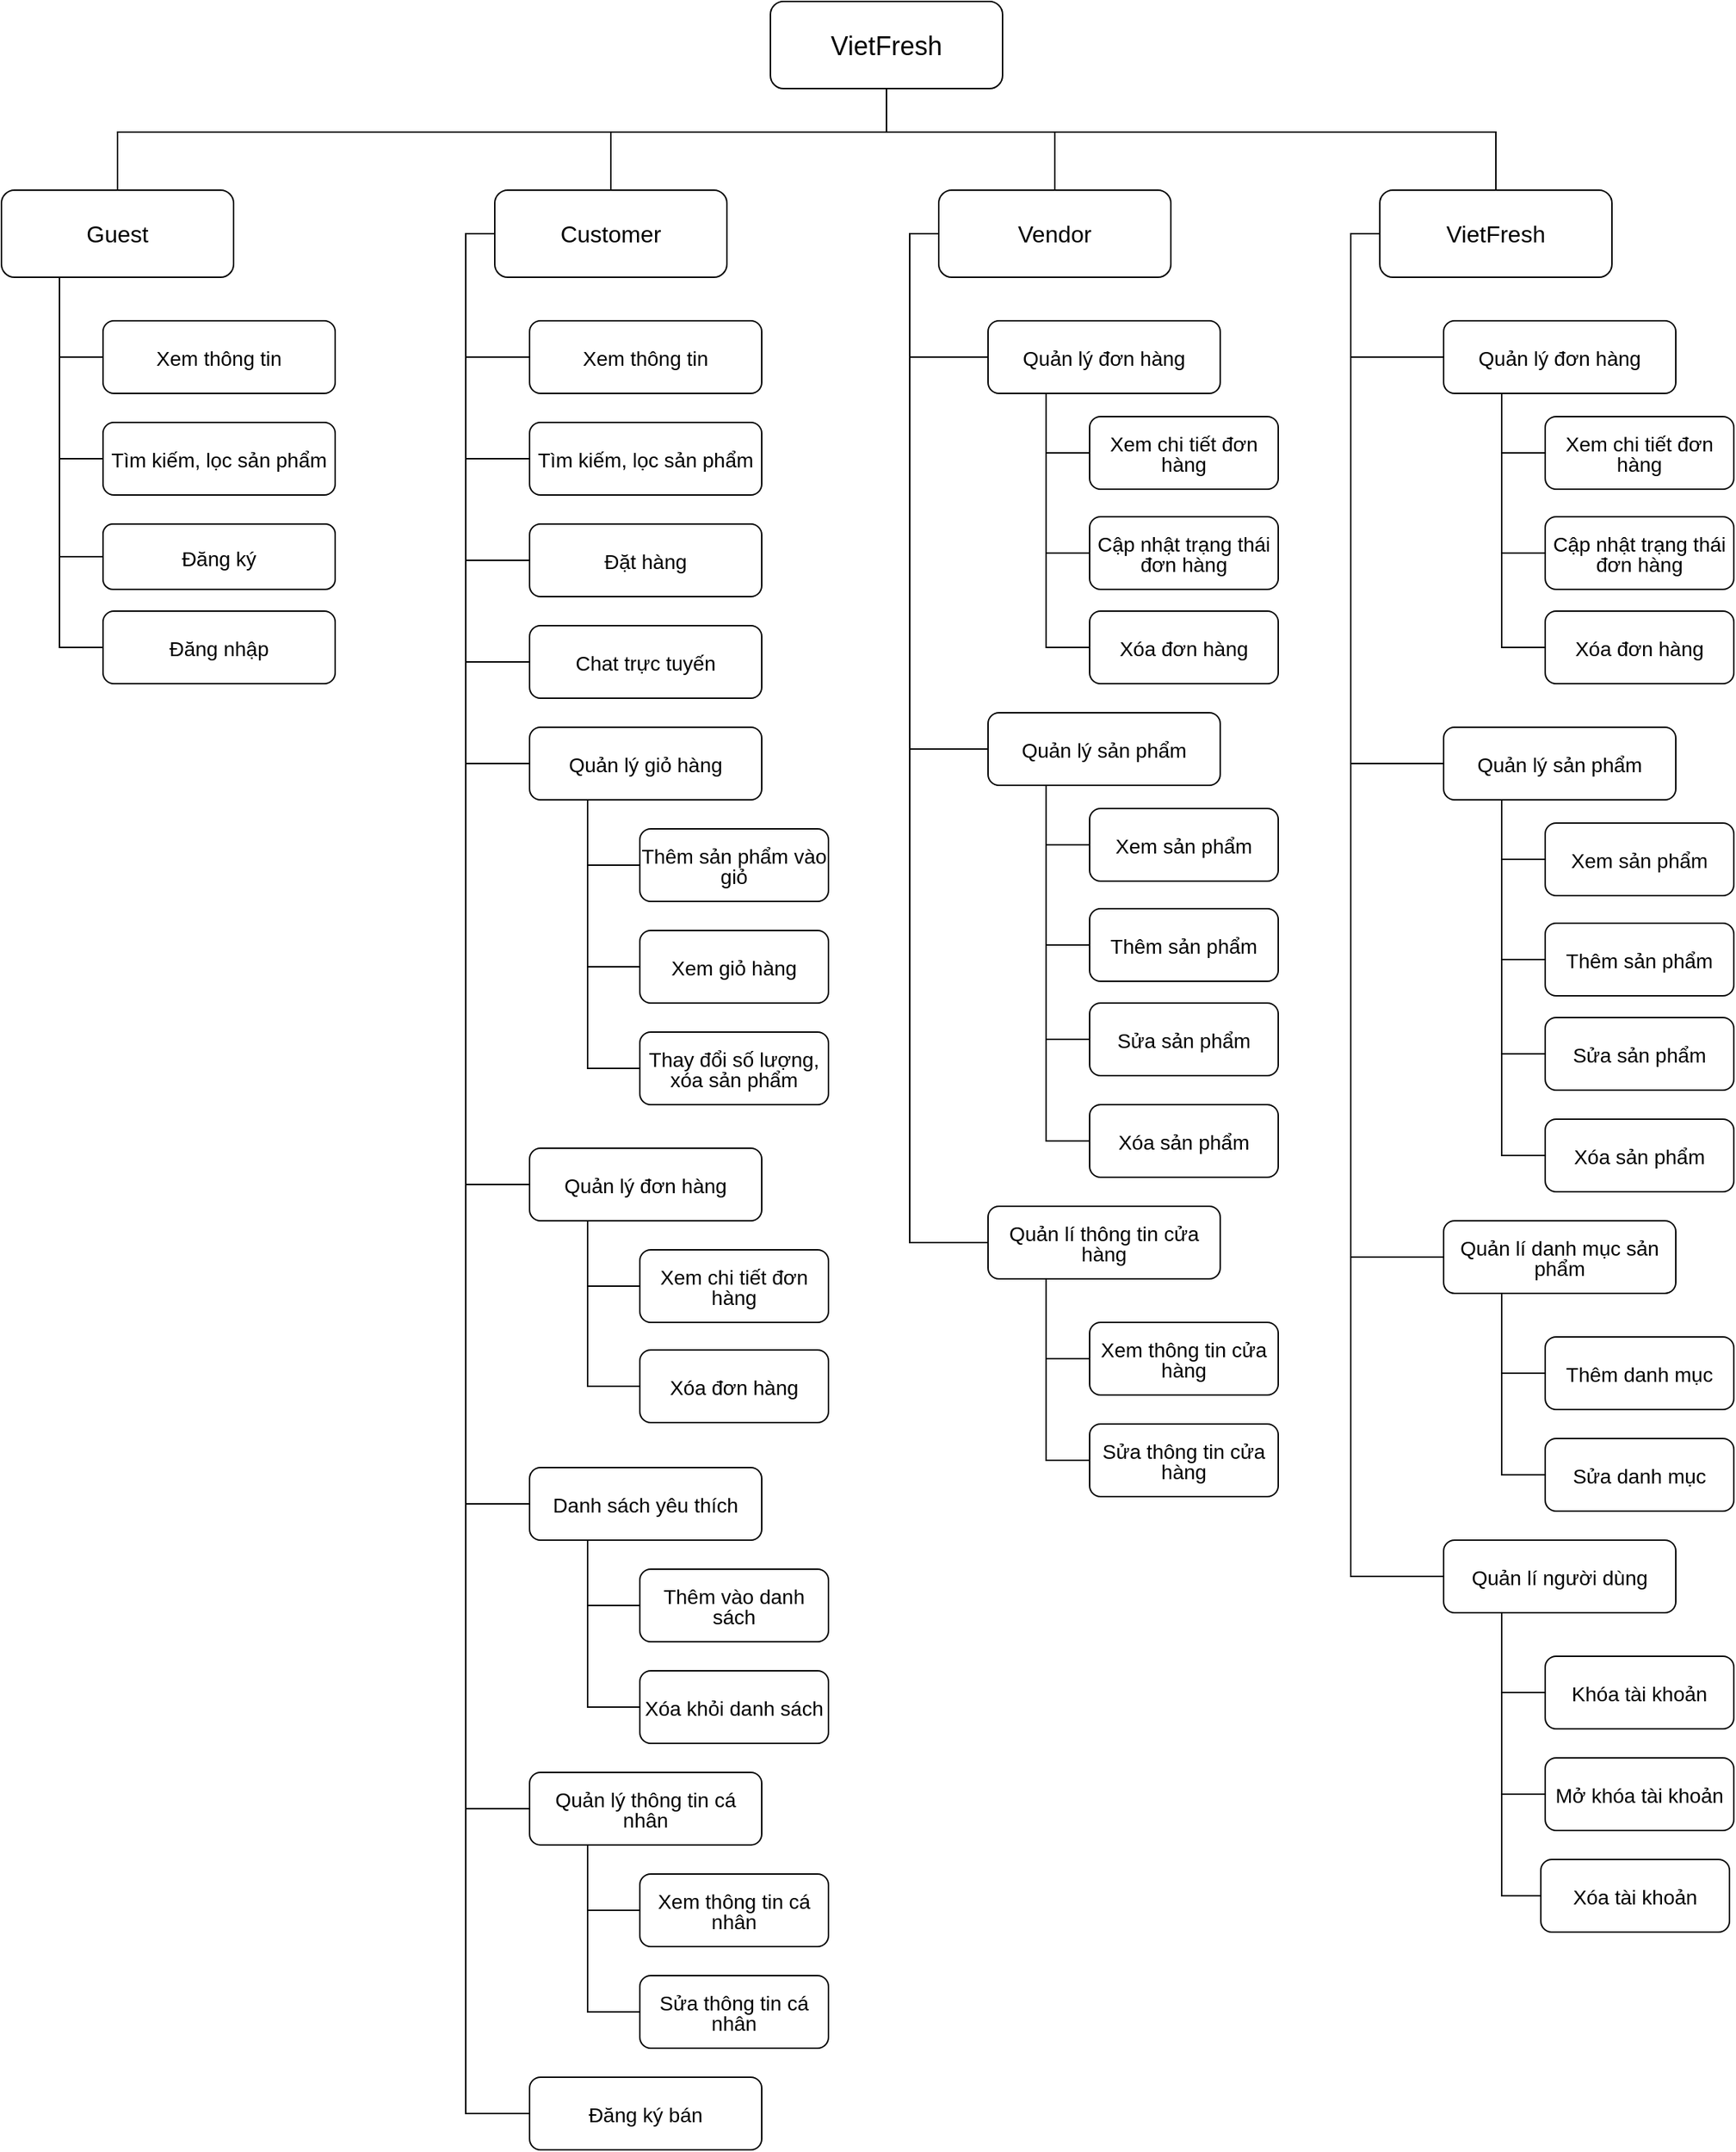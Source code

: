 <mxfile version="22.1.18" type="github">
  <diagram id="prtHgNgQTEPvFCAcTncT" name="Page-1">
    <mxGraphModel dx="2625" dy="1438" grid="1" gridSize="10" guides="1" tooltips="1" connect="1" arrows="1" fold="1" page="1" pageScale="1" pageWidth="827" pageHeight="1169" math="0" shadow="0">
      <root>
        <mxCell id="0" />
        <mxCell id="1" parent="0" />
        <mxCell id="VG-Av3EvKtYi0_CBGFb6-7" style="edgeStyle=orthogonalEdgeStyle;rounded=0;orthogonalLoop=1;jettySize=auto;html=1;endArrow=none;endFill=0;" edge="1" parent="1" source="VG-Av3EvKtYi0_CBGFb6-1" target="VG-Av3EvKtYi0_CBGFb6-3">
          <mxGeometry relative="1" as="geometry">
            <Array as="points">
              <mxPoint x="660" y="280" />
              <mxPoint x="130" y="280" />
            </Array>
          </mxGeometry>
        </mxCell>
        <mxCell id="VG-Av3EvKtYi0_CBGFb6-9" style="edgeStyle=orthogonalEdgeStyle;rounded=0;orthogonalLoop=1;jettySize=auto;html=1;exitX=0.5;exitY=0;exitDx=0;exitDy=0;entryX=0.5;entryY=1;entryDx=0;entryDy=0;endArrow=none;endFill=0;" edge="1" parent="1" source="VG-Av3EvKtYi0_CBGFb6-1" target="VG-Av3EvKtYi0_CBGFb6-5">
          <mxGeometry relative="1" as="geometry">
            <Array as="points">
              <mxPoint x="540" y="280" />
              <mxPoint x="670" y="280" />
            </Array>
          </mxGeometry>
        </mxCell>
        <mxCell id="VG-Av3EvKtYi0_CBGFb6-10" style="edgeStyle=orthogonalEdgeStyle;rounded=0;orthogonalLoop=1;jettySize=auto;html=1;exitX=0.5;exitY=0;exitDx=0;exitDy=0;entryX=0.5;entryY=1;entryDx=0;entryDy=0;endArrow=none;endFill=0;" edge="1" parent="1" source="VG-Av3EvKtYi0_CBGFb6-1" target="VG-Av3EvKtYi0_CBGFb6-6">
          <mxGeometry relative="1" as="geometry">
            <Array as="points">
              <mxPoint x="540" y="280" />
              <mxPoint x="940" y="280" />
            </Array>
          </mxGeometry>
        </mxCell>
        <mxCell id="VG-Av3EvKtYi0_CBGFb6-19" style="edgeStyle=orthogonalEdgeStyle;rounded=0;orthogonalLoop=1;jettySize=auto;html=1;exitX=0.5;exitY=0;exitDx=0;exitDy=0;entryX=0.5;entryY=1;entryDx=0;entryDy=0;endArrow=none;endFill=0;" edge="1" parent="1" source="VG-Av3EvKtYi0_CBGFb6-1" target="VG-Av3EvKtYi0_CBGFb6-4">
          <mxGeometry relative="1" as="geometry">
            <Array as="points">
              <mxPoint x="660" y="280" />
              <mxPoint x="470" y="280" />
            </Array>
          </mxGeometry>
        </mxCell>
        <mxCell id="VG-Av3EvKtYi0_CBGFb6-1" value="&lt;p style=&quot;line-height: 100%; font-size: 18px;&quot;&gt;VietFresh&lt;/p&gt;" style="rounded=1;whiteSpace=wrap;html=1;fontSize=18;direction=west;" vertex="1" parent="1">
          <mxGeometry x="580" y="190" width="160" height="60" as="geometry" />
        </mxCell>
        <mxCell id="VG-Av3EvKtYi0_CBGFb6-12" style="edgeStyle=orthogonalEdgeStyle;rounded=0;orthogonalLoop=1;jettySize=auto;html=1;exitX=0.75;exitY=0;exitDx=0;exitDy=0;entryX=1;entryY=0.5;entryDx=0;entryDy=0;endArrow=none;endFill=0;" edge="1" parent="1" source="VG-Av3EvKtYi0_CBGFb6-3" target="VG-Av3EvKtYi0_CBGFb6-11">
          <mxGeometry relative="1" as="geometry" />
        </mxCell>
        <mxCell id="VG-Av3EvKtYi0_CBGFb6-16" style="edgeStyle=orthogonalEdgeStyle;rounded=0;orthogonalLoop=1;jettySize=auto;html=1;exitX=0.75;exitY=0;exitDx=0;exitDy=0;entryX=1;entryY=0.5;entryDx=0;entryDy=0;endArrow=none;endFill=0;" edge="1" parent="1" source="VG-Av3EvKtYi0_CBGFb6-3" target="VG-Av3EvKtYi0_CBGFb6-13">
          <mxGeometry relative="1" as="geometry" />
        </mxCell>
        <mxCell id="VG-Av3EvKtYi0_CBGFb6-17" style="edgeStyle=orthogonalEdgeStyle;rounded=0;orthogonalLoop=1;jettySize=auto;html=1;exitX=0.75;exitY=0;exitDx=0;exitDy=0;entryX=1;entryY=0.5;entryDx=0;entryDy=0;endArrow=none;endFill=0;" edge="1" parent="1" source="VG-Av3EvKtYi0_CBGFb6-3" target="VG-Av3EvKtYi0_CBGFb6-14">
          <mxGeometry relative="1" as="geometry" />
        </mxCell>
        <mxCell id="VG-Av3EvKtYi0_CBGFb6-18" style="edgeStyle=orthogonalEdgeStyle;rounded=0;orthogonalLoop=1;jettySize=auto;html=1;exitX=0.75;exitY=0;exitDx=0;exitDy=0;entryX=1;entryY=0.5;entryDx=0;entryDy=0;endArrow=none;endFill=0;" edge="1" parent="1" source="VG-Av3EvKtYi0_CBGFb6-3" target="VG-Av3EvKtYi0_CBGFb6-15">
          <mxGeometry relative="1" as="geometry" />
        </mxCell>
        <mxCell id="VG-Av3EvKtYi0_CBGFb6-3" value="&lt;p style=&quot;line-height: 100%; font-size: 16px;&quot;&gt;Guest&lt;/p&gt;" style="rounded=1;whiteSpace=wrap;html=1;fontSize=16;direction=west;" vertex="1" parent="1">
          <mxGeometry x="50" y="320" width="160" height="60" as="geometry" />
        </mxCell>
        <mxCell id="VG-Av3EvKtYi0_CBGFb6-23" style="edgeStyle=orthogonalEdgeStyle;rounded=0;orthogonalLoop=1;jettySize=auto;html=1;exitX=1;exitY=0.5;exitDx=0;exitDy=0;entryX=1;entryY=0.5;entryDx=0;entryDy=0;endArrow=none;endFill=0;" edge="1" parent="1" source="VG-Av3EvKtYi0_CBGFb6-4" target="VG-Av3EvKtYi0_CBGFb6-20">
          <mxGeometry relative="1" as="geometry" />
        </mxCell>
        <mxCell id="VG-Av3EvKtYi0_CBGFb6-24" style="edgeStyle=orthogonalEdgeStyle;rounded=0;orthogonalLoop=1;jettySize=auto;html=1;exitX=1;exitY=0.5;exitDx=0;exitDy=0;entryX=1;entryY=0.5;entryDx=0;entryDy=0;endArrow=none;endFill=0;" edge="1" parent="1" source="VG-Av3EvKtYi0_CBGFb6-4" target="VG-Av3EvKtYi0_CBGFb6-21">
          <mxGeometry relative="1" as="geometry" />
        </mxCell>
        <mxCell id="VG-Av3EvKtYi0_CBGFb6-25" style="edgeStyle=orthogonalEdgeStyle;rounded=0;orthogonalLoop=1;jettySize=auto;html=1;exitX=1;exitY=0.5;exitDx=0;exitDy=0;entryX=1;entryY=0.5;entryDx=0;entryDy=0;endArrow=none;endFill=0;" edge="1" parent="1" source="VG-Av3EvKtYi0_CBGFb6-4" target="VG-Av3EvKtYi0_CBGFb6-22">
          <mxGeometry relative="1" as="geometry" />
        </mxCell>
        <mxCell id="VG-Av3EvKtYi0_CBGFb6-28" style="edgeStyle=orthogonalEdgeStyle;rounded=0;orthogonalLoop=1;jettySize=auto;html=1;exitX=1;exitY=0.5;exitDx=0;exitDy=0;entryX=1;entryY=0.5;entryDx=0;entryDy=0;endArrow=none;endFill=0;" edge="1" parent="1" source="VG-Av3EvKtYi0_CBGFb6-4" target="VG-Av3EvKtYi0_CBGFb6-26">
          <mxGeometry relative="1" as="geometry" />
        </mxCell>
        <mxCell id="VG-Av3EvKtYi0_CBGFb6-29" style="edgeStyle=orthogonalEdgeStyle;rounded=0;orthogonalLoop=1;jettySize=auto;html=1;exitX=1;exitY=0.5;exitDx=0;exitDy=0;entryX=1;entryY=0.5;entryDx=0;entryDy=0;endArrow=none;endFill=0;" edge="1" parent="1" source="VG-Av3EvKtYi0_CBGFb6-4" target="VG-Av3EvKtYi0_CBGFb6-27">
          <mxGeometry relative="1" as="geometry" />
        </mxCell>
        <mxCell id="VG-Av3EvKtYi0_CBGFb6-37" style="edgeStyle=orthogonalEdgeStyle;rounded=0;orthogonalLoop=1;jettySize=auto;html=1;exitX=1;exitY=0.5;exitDx=0;exitDy=0;entryX=1;entryY=0.5;entryDx=0;entryDy=0;endArrow=none;endFill=0;" edge="1" parent="1" source="VG-Av3EvKtYi0_CBGFb6-4" target="VG-Av3EvKtYi0_CBGFb6-36">
          <mxGeometry relative="1" as="geometry" />
        </mxCell>
        <mxCell id="VG-Av3EvKtYi0_CBGFb6-43" style="edgeStyle=orthogonalEdgeStyle;rounded=0;orthogonalLoop=1;jettySize=auto;html=1;exitX=1;exitY=0.5;exitDx=0;exitDy=0;entryX=1;entryY=0.5;entryDx=0;entryDy=0;endArrow=none;endFill=0;" edge="1" parent="1" source="VG-Av3EvKtYi0_CBGFb6-4" target="VG-Av3EvKtYi0_CBGFb6-42">
          <mxGeometry relative="1" as="geometry" />
        </mxCell>
        <mxCell id="VG-Av3EvKtYi0_CBGFb6-49" style="edgeStyle=orthogonalEdgeStyle;rounded=0;orthogonalLoop=1;jettySize=auto;html=1;exitX=1;exitY=0.5;exitDx=0;exitDy=0;entryX=1;entryY=0.5;entryDx=0;entryDy=0;endArrow=none;endFill=0;" edge="1" parent="1" source="VG-Av3EvKtYi0_CBGFb6-4" target="VG-Av3EvKtYi0_CBGFb6-48">
          <mxGeometry relative="1" as="geometry" />
        </mxCell>
        <mxCell id="VG-Av3EvKtYi0_CBGFb6-55" style="edgeStyle=orthogonalEdgeStyle;rounded=0;orthogonalLoop=1;jettySize=auto;html=1;exitX=1;exitY=0.5;exitDx=0;exitDy=0;entryX=1;entryY=0.5;entryDx=0;entryDy=0;endArrow=none;endFill=0;" edge="1" parent="1" source="VG-Av3EvKtYi0_CBGFb6-4" target="VG-Av3EvKtYi0_CBGFb6-54">
          <mxGeometry relative="1" as="geometry" />
        </mxCell>
        <mxCell id="VG-Av3EvKtYi0_CBGFb6-4" value="&lt;p style=&quot;line-height: 100%; font-size: 16px;&quot;&gt;Customer&lt;/p&gt;" style="rounded=1;whiteSpace=wrap;html=1;fontSize=16;direction=west;" vertex="1" parent="1">
          <mxGeometry x="390" y="320" width="160" height="60" as="geometry" />
        </mxCell>
        <mxCell id="VG-Av3EvKtYi0_CBGFb6-57" style="edgeStyle=orthogonalEdgeStyle;rounded=0;orthogonalLoop=1;jettySize=auto;html=1;exitX=1;exitY=0.5;exitDx=0;exitDy=0;entryX=1;entryY=0.5;entryDx=0;entryDy=0;endArrow=none;endFill=0;" edge="1" parent="1" source="VG-Av3EvKtYi0_CBGFb6-5" target="VG-Av3EvKtYi0_CBGFb6-56">
          <mxGeometry relative="1" as="geometry" />
        </mxCell>
        <mxCell id="VG-Av3EvKtYi0_CBGFb6-72" style="edgeStyle=orthogonalEdgeStyle;rounded=0;orthogonalLoop=1;jettySize=auto;html=1;exitX=1;exitY=0.5;exitDx=0;exitDy=0;entryX=1;entryY=0.5;entryDx=0;entryDy=0;endArrow=none;endFill=0;" edge="1" parent="1" source="VG-Av3EvKtYi0_CBGFb6-5" target="VG-Av3EvKtYi0_CBGFb6-68">
          <mxGeometry relative="1" as="geometry" />
        </mxCell>
        <mxCell id="VG-Av3EvKtYi0_CBGFb6-76" style="edgeStyle=orthogonalEdgeStyle;rounded=0;orthogonalLoop=1;jettySize=auto;html=1;exitX=1;exitY=0.5;exitDx=0;exitDy=0;entryX=1;entryY=0.5;entryDx=0;entryDy=0;endArrow=none;endFill=0;" edge="1" parent="1" source="VG-Av3EvKtYi0_CBGFb6-5" target="VG-Av3EvKtYi0_CBGFb6-75">
          <mxGeometry relative="1" as="geometry" />
        </mxCell>
        <mxCell id="VG-Av3EvKtYi0_CBGFb6-5" value="&lt;p style=&quot;line-height: 100%; font-size: 16px;&quot;&gt;Vendor&lt;/p&gt;" style="rounded=1;whiteSpace=wrap;html=1;fontSize=16;direction=west;" vertex="1" parent="1">
          <mxGeometry x="696" y="320" width="160" height="60" as="geometry" />
        </mxCell>
        <mxCell id="VG-Av3EvKtYi0_CBGFb6-91" style="edgeStyle=orthogonalEdgeStyle;rounded=0;orthogonalLoop=1;jettySize=auto;html=1;exitX=1;exitY=0.5;exitDx=0;exitDy=0;entryX=1;entryY=0.5;entryDx=0;entryDy=0;endArrow=none;endFill=0;" edge="1" parent="1" source="VG-Av3EvKtYi0_CBGFb6-6" target="VG-Av3EvKtYi0_CBGFb6-87">
          <mxGeometry relative="1" as="geometry" />
        </mxCell>
        <mxCell id="VG-Av3EvKtYi0_CBGFb6-106" style="edgeStyle=orthogonalEdgeStyle;rounded=0;orthogonalLoop=1;jettySize=auto;html=1;exitX=1;exitY=0.5;exitDx=0;exitDy=0;entryX=1;entryY=0.5;entryDx=0;entryDy=0;endArrow=none;endFill=0;" edge="1" parent="1" source="VG-Av3EvKtYi0_CBGFb6-6" target="VG-Av3EvKtYi0_CBGFb6-96">
          <mxGeometry relative="1" as="geometry" />
        </mxCell>
        <mxCell id="VG-Av3EvKtYi0_CBGFb6-107" style="edgeStyle=orthogonalEdgeStyle;rounded=0;orthogonalLoop=1;jettySize=auto;html=1;exitX=1;exitY=0.5;exitDx=0;exitDy=0;entryX=1;entryY=0.5;entryDx=0;entryDy=0;endArrow=none;endFill=0;" edge="1" parent="1" source="VG-Av3EvKtYi0_CBGFb6-6" target="VG-Av3EvKtYi0_CBGFb6-103">
          <mxGeometry relative="1" as="geometry" />
        </mxCell>
        <mxCell id="VG-Av3EvKtYi0_CBGFb6-115" style="edgeStyle=orthogonalEdgeStyle;rounded=0;orthogonalLoop=1;jettySize=auto;html=1;exitX=1;exitY=0.5;exitDx=0;exitDy=0;entryX=1;entryY=0.5;entryDx=0;entryDy=0;endArrow=none;endFill=0;" edge="1" parent="1" source="VG-Av3EvKtYi0_CBGFb6-6" target="VG-Av3EvKtYi0_CBGFb6-110">
          <mxGeometry relative="1" as="geometry" />
        </mxCell>
        <mxCell id="VG-Av3EvKtYi0_CBGFb6-6" value="&lt;p style=&quot;line-height: 100%; font-size: 16px;&quot;&gt;VietFresh&lt;/p&gt;" style="rounded=1;whiteSpace=wrap;html=1;fontSize=16;direction=west;" vertex="1" parent="1">
          <mxGeometry x="1000" y="320" width="160" height="60" as="geometry" />
        </mxCell>
        <mxCell id="VG-Av3EvKtYi0_CBGFb6-11" value="&lt;p style=&quot;line-height: 100%; font-size: 14px;&quot;&gt;Xem thông tin&lt;/p&gt;" style="rounded=1;whiteSpace=wrap;html=1;fontSize=14;direction=west;" vertex="1" parent="1">
          <mxGeometry x="120" y="410" width="160" height="50" as="geometry" />
        </mxCell>
        <mxCell id="VG-Av3EvKtYi0_CBGFb6-13" value="&lt;p style=&quot;line-height: 100%; font-size: 14px;&quot;&gt;Tìm kiếm, lọc sản phẩm&lt;/p&gt;" style="rounded=1;whiteSpace=wrap;html=1;fontSize=14;direction=west;" vertex="1" parent="1">
          <mxGeometry x="120" y="480" width="160" height="50" as="geometry" />
        </mxCell>
        <mxCell id="VG-Av3EvKtYi0_CBGFb6-14" value="&lt;p style=&quot;line-height: 100%; font-size: 14px;&quot;&gt;Đăng ký&lt;/p&gt;" style="rounded=1;whiteSpace=wrap;html=1;fontSize=14;direction=west;" vertex="1" parent="1">
          <mxGeometry x="120" y="550" width="160" height="45" as="geometry" />
        </mxCell>
        <mxCell id="VG-Av3EvKtYi0_CBGFb6-15" value="&lt;p style=&quot;line-height: 100%; font-size: 14px;&quot;&gt;Đăng nhập&lt;/p&gt;" style="rounded=1;whiteSpace=wrap;html=1;fontSize=14;direction=west;" vertex="1" parent="1">
          <mxGeometry x="120" y="610" width="160" height="50" as="geometry" />
        </mxCell>
        <mxCell id="VG-Av3EvKtYi0_CBGFb6-20" value="&lt;p style=&quot;line-height: 100%; font-size: 14px;&quot;&gt;Xem thông tin&lt;/p&gt;" style="rounded=1;whiteSpace=wrap;html=1;fontSize=14;direction=west;" vertex="1" parent="1">
          <mxGeometry x="414" y="410" width="160" height="50" as="geometry" />
        </mxCell>
        <mxCell id="VG-Av3EvKtYi0_CBGFb6-21" value="&lt;p style=&quot;line-height: 100%; font-size: 14px;&quot;&gt;Tìm kiếm, lọc sản phẩm&lt;/p&gt;" style="rounded=1;whiteSpace=wrap;html=1;fontSize=14;direction=west;" vertex="1" parent="1">
          <mxGeometry x="414" y="480" width="160" height="50" as="geometry" />
        </mxCell>
        <mxCell id="VG-Av3EvKtYi0_CBGFb6-22" value="&lt;p style=&quot;line-height: 100%; font-size: 14px;&quot;&gt;Đặt hàng&lt;/p&gt;" style="rounded=1;whiteSpace=wrap;html=1;fontSize=14;direction=west;" vertex="1" parent="1">
          <mxGeometry x="414" y="550" width="160" height="50" as="geometry" />
        </mxCell>
        <mxCell id="VG-Av3EvKtYi0_CBGFb6-26" value="&lt;p style=&quot;line-height: 100%; font-size: 14px;&quot;&gt;Chat trực tuyến&lt;/p&gt;" style="rounded=1;whiteSpace=wrap;html=1;fontSize=14;direction=west;" vertex="1" parent="1">
          <mxGeometry x="414" y="620" width="160" height="50" as="geometry" />
        </mxCell>
        <mxCell id="VG-Av3EvKtYi0_CBGFb6-31" style="edgeStyle=orthogonalEdgeStyle;rounded=0;orthogonalLoop=1;jettySize=auto;html=1;exitX=0.75;exitY=0;exitDx=0;exitDy=0;entryX=1;entryY=0.5;entryDx=0;entryDy=0;endArrow=none;endFill=0;" edge="1" parent="1" source="VG-Av3EvKtYi0_CBGFb6-27" target="VG-Av3EvKtYi0_CBGFb6-30">
          <mxGeometry relative="1" as="geometry" />
        </mxCell>
        <mxCell id="VG-Av3EvKtYi0_CBGFb6-34" style="edgeStyle=orthogonalEdgeStyle;rounded=0;orthogonalLoop=1;jettySize=auto;html=1;exitX=0.75;exitY=0;exitDx=0;exitDy=0;entryX=1;entryY=0.5;entryDx=0;entryDy=0;endArrow=none;endFill=0;" edge="1" parent="1" source="VG-Av3EvKtYi0_CBGFb6-27" target="VG-Av3EvKtYi0_CBGFb6-32">
          <mxGeometry relative="1" as="geometry" />
        </mxCell>
        <mxCell id="VG-Av3EvKtYi0_CBGFb6-35" style="edgeStyle=orthogonalEdgeStyle;rounded=0;orthogonalLoop=1;jettySize=auto;html=1;exitX=0.75;exitY=0;exitDx=0;exitDy=0;entryX=1;entryY=0.5;entryDx=0;entryDy=0;endArrow=none;endFill=0;" edge="1" parent="1" source="VG-Av3EvKtYi0_CBGFb6-27" target="VG-Av3EvKtYi0_CBGFb6-33">
          <mxGeometry relative="1" as="geometry" />
        </mxCell>
        <mxCell id="VG-Av3EvKtYi0_CBGFb6-27" value="&lt;p style=&quot;line-height: 100%; font-size: 14px;&quot;&gt;Quản lý giỏ hàng&lt;/p&gt;" style="rounded=1;whiteSpace=wrap;html=1;fontSize=14;direction=west;" vertex="1" parent="1">
          <mxGeometry x="414" y="690" width="160" height="50" as="geometry" />
        </mxCell>
        <mxCell id="VG-Av3EvKtYi0_CBGFb6-30" value="&lt;p style=&quot;line-height: 100%; font-size: 14px;&quot;&gt;Thêm sản phẩm vào giỏ&lt;/p&gt;" style="rounded=1;whiteSpace=wrap;html=1;fontSize=14;direction=west;" vertex="1" parent="1">
          <mxGeometry x="490" y="760" width="130" height="50" as="geometry" />
        </mxCell>
        <mxCell id="VG-Av3EvKtYi0_CBGFb6-32" value="&lt;p style=&quot;line-height: 100%; font-size: 14px;&quot;&gt;Xem giỏ hàng&lt;/p&gt;" style="rounded=1;whiteSpace=wrap;html=1;fontSize=14;direction=west;" vertex="1" parent="1">
          <mxGeometry x="490" y="830" width="130" height="50" as="geometry" />
        </mxCell>
        <mxCell id="VG-Av3EvKtYi0_CBGFb6-33" value="&lt;p style=&quot;line-height: 100%; font-size: 14px;&quot;&gt;Thay đổi số lượng, xóa sản phẩm&lt;/p&gt;" style="rounded=1;whiteSpace=wrap;html=1;fontSize=14;direction=west;" vertex="1" parent="1">
          <mxGeometry x="490" y="900" width="130" height="50" as="geometry" />
        </mxCell>
        <mxCell id="VG-Av3EvKtYi0_CBGFb6-39" style="edgeStyle=orthogonalEdgeStyle;rounded=0;orthogonalLoop=1;jettySize=auto;html=1;exitX=0.75;exitY=0;exitDx=0;exitDy=0;entryX=1;entryY=0.5;entryDx=0;entryDy=0;endArrow=none;endFill=0;" edge="1" parent="1" source="VG-Av3EvKtYi0_CBGFb6-36" target="VG-Av3EvKtYi0_CBGFb6-38">
          <mxGeometry relative="1" as="geometry" />
        </mxCell>
        <mxCell id="VG-Av3EvKtYi0_CBGFb6-41" style="edgeStyle=orthogonalEdgeStyle;rounded=0;orthogonalLoop=1;jettySize=auto;html=1;exitX=0.75;exitY=0;exitDx=0;exitDy=0;entryX=1;entryY=0.5;entryDx=0;entryDy=0;endArrow=none;endFill=0;" edge="1" parent="1" source="VG-Av3EvKtYi0_CBGFb6-36" target="VG-Av3EvKtYi0_CBGFb6-40">
          <mxGeometry relative="1" as="geometry" />
        </mxCell>
        <mxCell id="VG-Av3EvKtYi0_CBGFb6-36" value="&lt;p style=&quot;line-height: 100%; font-size: 14px;&quot;&gt;Quản lý đơn hàng&lt;/p&gt;" style="rounded=1;whiteSpace=wrap;html=1;fontSize=14;direction=west;" vertex="1" parent="1">
          <mxGeometry x="414" y="980" width="160" height="50" as="geometry" />
        </mxCell>
        <mxCell id="VG-Av3EvKtYi0_CBGFb6-38" value="&lt;p style=&quot;line-height: 100%; font-size: 14px;&quot;&gt;Xem chi tiết đơn hàng&lt;/p&gt;" style="rounded=1;whiteSpace=wrap;html=1;fontSize=14;direction=west;" vertex="1" parent="1">
          <mxGeometry x="490" y="1050" width="130" height="50" as="geometry" />
        </mxCell>
        <mxCell id="VG-Av3EvKtYi0_CBGFb6-40" value="&lt;p style=&quot;line-height: 100%; font-size: 14px;&quot;&gt;Xóa đơn hàng&lt;/p&gt;" style="rounded=1;whiteSpace=wrap;html=1;fontSize=14;direction=west;" vertex="1" parent="1">
          <mxGeometry x="490" y="1119" width="130" height="50" as="geometry" />
        </mxCell>
        <mxCell id="VG-Av3EvKtYi0_CBGFb6-45" style="edgeStyle=orthogonalEdgeStyle;rounded=0;orthogonalLoop=1;jettySize=auto;html=1;exitX=0.75;exitY=0;exitDx=0;exitDy=0;entryX=1;entryY=0.5;entryDx=0;entryDy=0;endArrow=none;endFill=0;" edge="1" parent="1" source="VG-Av3EvKtYi0_CBGFb6-42" target="VG-Av3EvKtYi0_CBGFb6-44">
          <mxGeometry relative="1" as="geometry" />
        </mxCell>
        <mxCell id="VG-Av3EvKtYi0_CBGFb6-47" style="edgeStyle=orthogonalEdgeStyle;rounded=0;orthogonalLoop=1;jettySize=auto;html=1;exitX=0.75;exitY=0;exitDx=0;exitDy=0;entryX=1;entryY=0.5;entryDx=0;entryDy=0;endArrow=none;endFill=0;" edge="1" parent="1" source="VG-Av3EvKtYi0_CBGFb6-42" target="VG-Av3EvKtYi0_CBGFb6-46">
          <mxGeometry relative="1" as="geometry" />
        </mxCell>
        <mxCell id="VG-Av3EvKtYi0_CBGFb6-42" value="&lt;p style=&quot;line-height: 100%; font-size: 14px;&quot;&gt;Danh sách yêu thích&lt;/p&gt;" style="rounded=1;whiteSpace=wrap;html=1;fontSize=14;direction=west;" vertex="1" parent="1">
          <mxGeometry x="414" y="1200" width="160" height="50" as="geometry" />
        </mxCell>
        <mxCell id="VG-Av3EvKtYi0_CBGFb6-44" value="&lt;p style=&quot;line-height: 100%; font-size: 14px;&quot;&gt;Thêm vào danh sách&lt;/p&gt;" style="rounded=1;whiteSpace=wrap;html=1;fontSize=14;direction=west;" vertex="1" parent="1">
          <mxGeometry x="490" y="1270" width="130" height="50" as="geometry" />
        </mxCell>
        <mxCell id="VG-Av3EvKtYi0_CBGFb6-46" value="&lt;p style=&quot;line-height: 100%; font-size: 14px;&quot;&gt;Xóa khỏi danh sách&lt;/p&gt;" style="rounded=1;whiteSpace=wrap;html=1;fontSize=14;direction=west;" vertex="1" parent="1">
          <mxGeometry x="490" y="1340" width="130" height="50" as="geometry" />
        </mxCell>
        <mxCell id="VG-Av3EvKtYi0_CBGFb6-52" style="edgeStyle=orthogonalEdgeStyle;rounded=0;orthogonalLoop=1;jettySize=auto;html=1;exitX=0.75;exitY=0;exitDx=0;exitDy=0;entryX=1;entryY=0.5;entryDx=0;entryDy=0;endArrow=none;endFill=0;" edge="1" parent="1" source="VG-Av3EvKtYi0_CBGFb6-48" target="VG-Av3EvKtYi0_CBGFb6-50">
          <mxGeometry relative="1" as="geometry" />
        </mxCell>
        <mxCell id="VG-Av3EvKtYi0_CBGFb6-53" style="edgeStyle=orthogonalEdgeStyle;rounded=0;orthogonalLoop=1;jettySize=auto;html=1;exitX=0.75;exitY=0;exitDx=0;exitDy=0;entryX=1;entryY=0.5;entryDx=0;entryDy=0;endArrow=none;endFill=0;" edge="1" parent="1" source="VG-Av3EvKtYi0_CBGFb6-48" target="VG-Av3EvKtYi0_CBGFb6-51">
          <mxGeometry relative="1" as="geometry" />
        </mxCell>
        <mxCell id="VG-Av3EvKtYi0_CBGFb6-48" value="&lt;p style=&quot;line-height: 100%; font-size: 14px;&quot;&gt;Quản lý thông tin cá nhân&lt;/p&gt;" style="rounded=1;whiteSpace=wrap;html=1;fontSize=14;direction=west;" vertex="1" parent="1">
          <mxGeometry x="414" y="1410" width="160" height="50" as="geometry" />
        </mxCell>
        <mxCell id="VG-Av3EvKtYi0_CBGFb6-50" value="&lt;p style=&quot;line-height: 100%; font-size: 14px;&quot;&gt;Xem thông tin cá nhân&lt;/p&gt;" style="rounded=1;whiteSpace=wrap;html=1;fontSize=14;direction=west;" vertex="1" parent="1">
          <mxGeometry x="490" y="1480" width="130" height="50" as="geometry" />
        </mxCell>
        <mxCell id="VG-Av3EvKtYi0_CBGFb6-51" value="&lt;p style=&quot;line-height: 100%; font-size: 14px;&quot;&gt;Sửa thông tin cá nhân&lt;/p&gt;" style="rounded=1;whiteSpace=wrap;html=1;fontSize=14;direction=west;" vertex="1" parent="1">
          <mxGeometry x="490" y="1550" width="130" height="50" as="geometry" />
        </mxCell>
        <mxCell id="VG-Av3EvKtYi0_CBGFb6-54" value="&lt;p style=&quot;line-height: 100%; font-size: 14px;&quot;&gt;Đăng ký bán&lt;/p&gt;" style="rounded=1;whiteSpace=wrap;html=1;fontSize=14;direction=west;" vertex="1" parent="1">
          <mxGeometry x="414" y="1620" width="160" height="50" as="geometry" />
        </mxCell>
        <mxCell id="VG-Av3EvKtYi0_CBGFb6-62" style="edgeStyle=orthogonalEdgeStyle;rounded=0;orthogonalLoop=1;jettySize=auto;html=1;exitX=0.75;exitY=0;exitDx=0;exitDy=0;entryX=1;entryY=0.5;entryDx=0;entryDy=0;endArrow=none;endFill=0;" edge="1" parent="1" source="VG-Av3EvKtYi0_CBGFb6-56" target="VG-Av3EvKtYi0_CBGFb6-58">
          <mxGeometry relative="1" as="geometry" />
        </mxCell>
        <mxCell id="VG-Av3EvKtYi0_CBGFb6-63" style="edgeStyle=orthogonalEdgeStyle;rounded=0;orthogonalLoop=1;jettySize=auto;html=1;exitX=0.75;exitY=0;exitDx=0;exitDy=0;entryX=1;entryY=0.5;entryDx=0;entryDy=0;endArrow=none;endFill=0;" edge="1" parent="1" source="VG-Av3EvKtYi0_CBGFb6-56" target="VG-Av3EvKtYi0_CBGFb6-60">
          <mxGeometry relative="1" as="geometry" />
        </mxCell>
        <mxCell id="VG-Av3EvKtYi0_CBGFb6-64" style="edgeStyle=orthogonalEdgeStyle;rounded=0;orthogonalLoop=1;jettySize=auto;html=1;exitX=0.75;exitY=0;exitDx=0;exitDy=0;entryX=1;entryY=0.5;entryDx=0;entryDy=0;endArrow=none;endFill=0;" edge="1" parent="1" source="VG-Av3EvKtYi0_CBGFb6-56" target="VG-Av3EvKtYi0_CBGFb6-59">
          <mxGeometry relative="1" as="geometry" />
        </mxCell>
        <mxCell id="VG-Av3EvKtYi0_CBGFb6-56" value="&lt;p style=&quot;line-height: 100%; font-size: 14px;&quot;&gt;Quản lý đơn hàng&lt;/p&gt;" style="rounded=1;whiteSpace=wrap;html=1;fontSize=14;direction=west;" vertex="1" parent="1">
          <mxGeometry x="730" y="410" width="160" height="50" as="geometry" />
        </mxCell>
        <mxCell id="VG-Av3EvKtYi0_CBGFb6-58" value="&lt;p style=&quot;line-height: 100%; font-size: 14px;&quot;&gt;Xem chi tiết đơn hàng&lt;/p&gt;" style="rounded=1;whiteSpace=wrap;html=1;fontSize=14;direction=west;" vertex="1" parent="1">
          <mxGeometry x="800" y="476" width="130" height="50" as="geometry" />
        </mxCell>
        <mxCell id="VG-Av3EvKtYi0_CBGFb6-59" value="&lt;p style=&quot;line-height: 100%; font-size: 14px;&quot;&gt;Xóa đơn hàng&lt;/p&gt;" style="rounded=1;whiteSpace=wrap;html=1;fontSize=14;direction=west;" vertex="1" parent="1">
          <mxGeometry x="800" y="610" width="130" height="50" as="geometry" />
        </mxCell>
        <mxCell id="VG-Av3EvKtYi0_CBGFb6-60" value="&lt;p style=&quot;line-height: 100%; font-size: 14px;&quot;&gt;Cập nhật trạng thái đơn hàng&lt;/p&gt;" style="rounded=1;whiteSpace=wrap;html=1;fontSize=14;direction=west;" vertex="1" parent="1">
          <mxGeometry x="800" y="545" width="130" height="50" as="geometry" />
        </mxCell>
        <mxCell id="VG-Av3EvKtYi0_CBGFb6-65" style="edgeStyle=orthogonalEdgeStyle;rounded=0;orthogonalLoop=1;jettySize=auto;html=1;exitX=0.75;exitY=0;exitDx=0;exitDy=0;entryX=1;entryY=0.5;entryDx=0;entryDy=0;endArrow=none;endFill=0;" edge="1" parent="1" source="VG-Av3EvKtYi0_CBGFb6-68" target="VG-Av3EvKtYi0_CBGFb6-69">
          <mxGeometry relative="1" as="geometry" />
        </mxCell>
        <mxCell id="VG-Av3EvKtYi0_CBGFb6-66" style="edgeStyle=orthogonalEdgeStyle;rounded=0;orthogonalLoop=1;jettySize=auto;html=1;exitX=0.75;exitY=0;exitDx=0;exitDy=0;entryX=1;entryY=0.5;entryDx=0;entryDy=0;endArrow=none;endFill=0;" edge="1" parent="1" source="VG-Av3EvKtYi0_CBGFb6-68" target="VG-Av3EvKtYi0_CBGFb6-71">
          <mxGeometry relative="1" as="geometry" />
        </mxCell>
        <mxCell id="VG-Av3EvKtYi0_CBGFb6-67" style="edgeStyle=orthogonalEdgeStyle;rounded=0;orthogonalLoop=1;jettySize=auto;html=1;exitX=0.75;exitY=0;exitDx=0;exitDy=0;entryX=1;entryY=0.5;entryDx=0;entryDy=0;endArrow=none;endFill=0;" edge="1" parent="1" source="VG-Av3EvKtYi0_CBGFb6-68" target="VG-Av3EvKtYi0_CBGFb6-70">
          <mxGeometry relative="1" as="geometry" />
        </mxCell>
        <mxCell id="VG-Av3EvKtYi0_CBGFb6-74" style="edgeStyle=orthogonalEdgeStyle;rounded=0;orthogonalLoop=1;jettySize=auto;html=1;exitX=0.75;exitY=0;exitDx=0;exitDy=0;entryX=1;entryY=0.5;entryDx=0;entryDy=0;endArrow=none;endFill=0;" edge="1" parent="1" source="VG-Av3EvKtYi0_CBGFb6-68" target="VG-Av3EvKtYi0_CBGFb6-73">
          <mxGeometry relative="1" as="geometry" />
        </mxCell>
        <mxCell id="VG-Av3EvKtYi0_CBGFb6-68" value="&lt;p style=&quot;line-height: 100%; font-size: 14px;&quot;&gt;Quản lý sản phẩm&lt;/p&gt;" style="rounded=1;whiteSpace=wrap;html=1;fontSize=14;direction=west;" vertex="1" parent="1">
          <mxGeometry x="730" y="680" width="160" height="50" as="geometry" />
        </mxCell>
        <mxCell id="VG-Av3EvKtYi0_CBGFb6-69" value="&lt;p style=&quot;line-height: 100%; font-size: 14px;&quot;&gt;Xem sản phẩm&lt;/p&gt;" style="rounded=1;whiteSpace=wrap;html=1;fontSize=14;direction=west;" vertex="1" parent="1">
          <mxGeometry x="800" y="746" width="130" height="50" as="geometry" />
        </mxCell>
        <mxCell id="VG-Av3EvKtYi0_CBGFb6-70" value="&lt;p style=&quot;line-height: 100%; font-size: 14px;&quot;&gt;Sửa sản phẩm&lt;/p&gt;" style="rounded=1;whiteSpace=wrap;html=1;fontSize=14;direction=west;" vertex="1" parent="1">
          <mxGeometry x="800" y="880" width="130" height="50" as="geometry" />
        </mxCell>
        <mxCell id="VG-Av3EvKtYi0_CBGFb6-71" value="&lt;p style=&quot;line-height: 100%; font-size: 14px;&quot;&gt;Thêm sản phẩm&lt;/p&gt;" style="rounded=1;whiteSpace=wrap;html=1;fontSize=14;direction=west;" vertex="1" parent="1">
          <mxGeometry x="800" y="815" width="130" height="50" as="geometry" />
        </mxCell>
        <mxCell id="VG-Av3EvKtYi0_CBGFb6-73" value="&lt;p style=&quot;line-height: 100%; font-size: 14px;&quot;&gt;Xóa sản phẩm&lt;/p&gt;" style="rounded=1;whiteSpace=wrap;html=1;fontSize=14;direction=west;" vertex="1" parent="1">
          <mxGeometry x="800" y="950" width="130" height="50" as="geometry" />
        </mxCell>
        <mxCell id="VG-Av3EvKtYi0_CBGFb6-82" style="edgeStyle=orthogonalEdgeStyle;rounded=0;orthogonalLoop=1;jettySize=auto;html=1;exitX=0.75;exitY=0;exitDx=0;exitDy=0;entryX=1;entryY=0.5;entryDx=0;entryDy=0;endArrow=none;endFill=0;" edge="1" parent="1" source="VG-Av3EvKtYi0_CBGFb6-75" target="VG-Av3EvKtYi0_CBGFb6-78">
          <mxGeometry relative="1" as="geometry" />
        </mxCell>
        <mxCell id="VG-Av3EvKtYi0_CBGFb6-83" style="edgeStyle=orthogonalEdgeStyle;rounded=0;orthogonalLoop=1;jettySize=auto;html=1;exitX=0.75;exitY=0;exitDx=0;exitDy=0;entryX=1;entryY=0.5;entryDx=0;entryDy=0;endArrow=none;endFill=0;" edge="1" parent="1" source="VG-Av3EvKtYi0_CBGFb6-75" target="VG-Av3EvKtYi0_CBGFb6-79">
          <mxGeometry relative="1" as="geometry" />
        </mxCell>
        <mxCell id="VG-Av3EvKtYi0_CBGFb6-75" value="&lt;p style=&quot;line-height: 100%; font-size: 14px;&quot;&gt;Quản lí thông tin cửa hàng&lt;/p&gt;" style="rounded=1;whiteSpace=wrap;html=1;fontSize=14;direction=west;" vertex="1" parent="1">
          <mxGeometry x="730" y="1020" width="160" height="50" as="geometry" />
        </mxCell>
        <mxCell id="VG-Av3EvKtYi0_CBGFb6-78" value="&lt;p style=&quot;line-height: 100%; font-size: 14px;&quot;&gt;Xem thông tin cửa hàng&lt;/p&gt;" style="rounded=1;whiteSpace=wrap;html=1;fontSize=14;direction=west;" vertex="1" parent="1">
          <mxGeometry x="800" y="1100" width="130" height="50" as="geometry" />
        </mxCell>
        <mxCell id="VG-Av3EvKtYi0_CBGFb6-79" value="&lt;p style=&quot;line-height: 100%; font-size: 14px;&quot;&gt;Sửa thông tin cửa hàng&lt;/p&gt;" style="rounded=1;whiteSpace=wrap;html=1;fontSize=14;direction=west;" vertex="1" parent="1">
          <mxGeometry x="800" y="1170" width="130" height="50" as="geometry" />
        </mxCell>
        <mxCell id="VG-Av3EvKtYi0_CBGFb6-84" style="edgeStyle=orthogonalEdgeStyle;rounded=0;orthogonalLoop=1;jettySize=auto;html=1;exitX=0.75;exitY=0;exitDx=0;exitDy=0;entryX=1;entryY=0.5;entryDx=0;entryDy=0;endArrow=none;endFill=0;" edge="1" parent="1" source="VG-Av3EvKtYi0_CBGFb6-87" target="VG-Av3EvKtYi0_CBGFb6-88">
          <mxGeometry relative="1" as="geometry" />
        </mxCell>
        <mxCell id="VG-Av3EvKtYi0_CBGFb6-85" style="edgeStyle=orthogonalEdgeStyle;rounded=0;orthogonalLoop=1;jettySize=auto;html=1;exitX=0.75;exitY=0;exitDx=0;exitDy=0;entryX=1;entryY=0.5;entryDx=0;entryDy=0;endArrow=none;endFill=0;" edge="1" parent="1" source="VG-Av3EvKtYi0_CBGFb6-87" target="VG-Av3EvKtYi0_CBGFb6-90">
          <mxGeometry relative="1" as="geometry" />
        </mxCell>
        <mxCell id="VG-Av3EvKtYi0_CBGFb6-86" style="edgeStyle=orthogonalEdgeStyle;rounded=0;orthogonalLoop=1;jettySize=auto;html=1;exitX=0.75;exitY=0;exitDx=0;exitDy=0;entryX=1;entryY=0.5;entryDx=0;entryDy=0;endArrow=none;endFill=0;" edge="1" parent="1" source="VG-Av3EvKtYi0_CBGFb6-87" target="VG-Av3EvKtYi0_CBGFb6-89">
          <mxGeometry relative="1" as="geometry" />
        </mxCell>
        <mxCell id="VG-Av3EvKtYi0_CBGFb6-87" value="&lt;p style=&quot;line-height: 100%; font-size: 14px;&quot;&gt;Quản lý đơn hàng&lt;/p&gt;" style="rounded=1;whiteSpace=wrap;html=1;fontSize=14;direction=west;" vertex="1" parent="1">
          <mxGeometry x="1044" y="410" width="160" height="50" as="geometry" />
        </mxCell>
        <mxCell id="VG-Av3EvKtYi0_CBGFb6-88" value="&lt;p style=&quot;line-height: 100%; font-size: 14px;&quot;&gt;Xem chi tiết đơn hàng&lt;/p&gt;" style="rounded=1;whiteSpace=wrap;html=1;fontSize=14;direction=west;" vertex="1" parent="1">
          <mxGeometry x="1114" y="476" width="130" height="50" as="geometry" />
        </mxCell>
        <mxCell id="VG-Av3EvKtYi0_CBGFb6-89" value="&lt;p style=&quot;line-height: 100%; font-size: 14px;&quot;&gt;Xóa đơn hàng&lt;/p&gt;" style="rounded=1;whiteSpace=wrap;html=1;fontSize=14;direction=west;" vertex="1" parent="1">
          <mxGeometry x="1114" y="610" width="130" height="50" as="geometry" />
        </mxCell>
        <mxCell id="VG-Av3EvKtYi0_CBGFb6-90" value="&lt;p style=&quot;line-height: 100%; font-size: 14px;&quot;&gt;Cập nhật trạng thái đơn hàng&lt;/p&gt;" style="rounded=1;whiteSpace=wrap;html=1;fontSize=14;direction=west;" vertex="1" parent="1">
          <mxGeometry x="1114" y="545" width="130" height="50" as="geometry" />
        </mxCell>
        <mxCell id="VG-Av3EvKtYi0_CBGFb6-92" style="edgeStyle=orthogonalEdgeStyle;rounded=0;orthogonalLoop=1;jettySize=auto;html=1;exitX=0.75;exitY=0;exitDx=0;exitDy=0;entryX=1;entryY=0.5;entryDx=0;entryDy=0;endArrow=none;endFill=0;" edge="1" parent="1" source="VG-Av3EvKtYi0_CBGFb6-96" target="VG-Av3EvKtYi0_CBGFb6-97">
          <mxGeometry relative="1" as="geometry" />
        </mxCell>
        <mxCell id="VG-Av3EvKtYi0_CBGFb6-93" style="edgeStyle=orthogonalEdgeStyle;rounded=0;orthogonalLoop=1;jettySize=auto;html=1;exitX=0.75;exitY=0;exitDx=0;exitDy=0;entryX=1;entryY=0.5;entryDx=0;entryDy=0;endArrow=none;endFill=0;" edge="1" parent="1" source="VG-Av3EvKtYi0_CBGFb6-96" target="VG-Av3EvKtYi0_CBGFb6-99">
          <mxGeometry relative="1" as="geometry" />
        </mxCell>
        <mxCell id="VG-Av3EvKtYi0_CBGFb6-94" style="edgeStyle=orthogonalEdgeStyle;rounded=0;orthogonalLoop=1;jettySize=auto;html=1;exitX=0.75;exitY=0;exitDx=0;exitDy=0;entryX=1;entryY=0.5;entryDx=0;entryDy=0;endArrow=none;endFill=0;" edge="1" parent="1" source="VG-Av3EvKtYi0_CBGFb6-96" target="VG-Av3EvKtYi0_CBGFb6-98">
          <mxGeometry relative="1" as="geometry" />
        </mxCell>
        <mxCell id="VG-Av3EvKtYi0_CBGFb6-95" style="edgeStyle=orthogonalEdgeStyle;rounded=0;orthogonalLoop=1;jettySize=auto;html=1;exitX=0.75;exitY=0;exitDx=0;exitDy=0;entryX=1;entryY=0.5;entryDx=0;entryDy=0;endArrow=none;endFill=0;" edge="1" parent="1" source="VG-Av3EvKtYi0_CBGFb6-96" target="VG-Av3EvKtYi0_CBGFb6-100">
          <mxGeometry relative="1" as="geometry" />
        </mxCell>
        <mxCell id="VG-Av3EvKtYi0_CBGFb6-96" value="&lt;p style=&quot;line-height: 100%; font-size: 14px;&quot;&gt;Quản lý sản phẩm&lt;/p&gt;" style="rounded=1;whiteSpace=wrap;html=1;fontSize=14;direction=west;" vertex="1" parent="1">
          <mxGeometry x="1044" y="690" width="160" height="50" as="geometry" />
        </mxCell>
        <mxCell id="VG-Av3EvKtYi0_CBGFb6-97" value="&lt;p style=&quot;line-height: 100%; font-size: 14px;&quot;&gt;Xem sản phẩm&lt;/p&gt;" style="rounded=1;whiteSpace=wrap;html=1;fontSize=14;direction=west;" vertex="1" parent="1">
          <mxGeometry x="1114" y="756" width="130" height="50" as="geometry" />
        </mxCell>
        <mxCell id="VG-Av3EvKtYi0_CBGFb6-98" value="&lt;p style=&quot;line-height: 100%; font-size: 14px;&quot;&gt;Sửa sản phẩm&lt;/p&gt;" style="rounded=1;whiteSpace=wrap;html=1;fontSize=14;direction=west;" vertex="1" parent="1">
          <mxGeometry x="1114" y="890" width="130" height="50" as="geometry" />
        </mxCell>
        <mxCell id="VG-Av3EvKtYi0_CBGFb6-99" value="&lt;p style=&quot;line-height: 100%; font-size: 14px;&quot;&gt;Thêm sản phẩm&lt;/p&gt;" style="rounded=1;whiteSpace=wrap;html=1;fontSize=14;direction=west;" vertex="1" parent="1">
          <mxGeometry x="1114" y="825" width="130" height="50" as="geometry" />
        </mxCell>
        <mxCell id="VG-Av3EvKtYi0_CBGFb6-100" value="&lt;p style=&quot;line-height: 100%; font-size: 14px;&quot;&gt;Xóa sản phẩm&lt;/p&gt;" style="rounded=1;whiteSpace=wrap;html=1;fontSize=14;direction=west;" vertex="1" parent="1">
          <mxGeometry x="1114" y="960" width="130" height="50" as="geometry" />
        </mxCell>
        <mxCell id="VG-Av3EvKtYi0_CBGFb6-101" style="edgeStyle=orthogonalEdgeStyle;rounded=0;orthogonalLoop=1;jettySize=auto;html=1;exitX=0.75;exitY=0;exitDx=0;exitDy=0;entryX=1;entryY=0.5;entryDx=0;entryDy=0;endArrow=none;endFill=0;" edge="1" parent="1" source="VG-Av3EvKtYi0_CBGFb6-103" target="VG-Av3EvKtYi0_CBGFb6-104">
          <mxGeometry relative="1" as="geometry" />
        </mxCell>
        <mxCell id="VG-Av3EvKtYi0_CBGFb6-102" style="edgeStyle=orthogonalEdgeStyle;rounded=0;orthogonalLoop=1;jettySize=auto;html=1;exitX=0.75;exitY=0;exitDx=0;exitDy=0;entryX=1;entryY=0.5;entryDx=0;entryDy=0;endArrow=none;endFill=0;" edge="1" parent="1" source="VG-Av3EvKtYi0_CBGFb6-103" target="VG-Av3EvKtYi0_CBGFb6-105">
          <mxGeometry relative="1" as="geometry" />
        </mxCell>
        <mxCell id="VG-Av3EvKtYi0_CBGFb6-103" value="&lt;p style=&quot;line-height: 100%; font-size: 14px;&quot;&gt;Quản lí danh mục sản phẩm&lt;/p&gt;" style="rounded=1;whiteSpace=wrap;html=1;fontSize=14;direction=west;" vertex="1" parent="1">
          <mxGeometry x="1044" y="1030" width="160" height="50" as="geometry" />
        </mxCell>
        <mxCell id="VG-Av3EvKtYi0_CBGFb6-104" value="&lt;p style=&quot;line-height: 100%; font-size: 14px;&quot;&gt;Thêm danh mục&lt;/p&gt;" style="rounded=1;whiteSpace=wrap;html=1;fontSize=14;direction=west;" vertex="1" parent="1">
          <mxGeometry x="1114" y="1110" width="130" height="50" as="geometry" />
        </mxCell>
        <mxCell id="VG-Av3EvKtYi0_CBGFb6-105" value="&lt;p style=&quot;line-height: 100%; font-size: 14px;&quot;&gt;Sửa danh mục&lt;/p&gt;" style="rounded=1;whiteSpace=wrap;html=1;fontSize=14;direction=west;" vertex="1" parent="1">
          <mxGeometry x="1114" y="1180" width="130" height="50" as="geometry" />
        </mxCell>
        <mxCell id="VG-Av3EvKtYi0_CBGFb6-108" style="edgeStyle=orthogonalEdgeStyle;rounded=0;orthogonalLoop=1;jettySize=auto;html=1;exitX=0.75;exitY=0;exitDx=0;exitDy=0;entryX=1;entryY=0.5;entryDx=0;entryDy=0;endArrow=none;endFill=0;" edge="1" parent="1" source="VG-Av3EvKtYi0_CBGFb6-110" target="VG-Av3EvKtYi0_CBGFb6-111">
          <mxGeometry relative="1" as="geometry" />
        </mxCell>
        <mxCell id="VG-Av3EvKtYi0_CBGFb6-109" style="edgeStyle=orthogonalEdgeStyle;rounded=0;orthogonalLoop=1;jettySize=auto;html=1;exitX=0.75;exitY=0;exitDx=0;exitDy=0;entryX=1;entryY=0.5;entryDx=0;entryDy=0;endArrow=none;endFill=0;" edge="1" parent="1" source="VG-Av3EvKtYi0_CBGFb6-110" target="VG-Av3EvKtYi0_CBGFb6-112">
          <mxGeometry relative="1" as="geometry" />
        </mxCell>
        <mxCell id="VG-Av3EvKtYi0_CBGFb6-114" style="edgeStyle=orthogonalEdgeStyle;rounded=0;orthogonalLoop=1;jettySize=auto;html=1;exitX=0.75;exitY=0;exitDx=0;exitDy=0;entryX=1;entryY=0.5;entryDx=0;entryDy=0;endArrow=none;endFill=0;" edge="1" parent="1" source="VG-Av3EvKtYi0_CBGFb6-110" target="VG-Av3EvKtYi0_CBGFb6-113">
          <mxGeometry relative="1" as="geometry" />
        </mxCell>
        <mxCell id="VG-Av3EvKtYi0_CBGFb6-110" value="&lt;p style=&quot;line-height: 100%; font-size: 14px;&quot;&gt;Quản lí người dùng&lt;/p&gt;" style="rounded=1;whiteSpace=wrap;html=1;fontSize=14;direction=west;" vertex="1" parent="1">
          <mxGeometry x="1044" y="1250" width="160" height="50" as="geometry" />
        </mxCell>
        <mxCell id="VG-Av3EvKtYi0_CBGFb6-111" value="&lt;p style=&quot;line-height: 100%; font-size: 14px;&quot;&gt;Khóa tài khoản&lt;/p&gt;" style="rounded=1;whiteSpace=wrap;html=1;fontSize=14;direction=west;" vertex="1" parent="1">
          <mxGeometry x="1114" y="1330" width="130" height="50" as="geometry" />
        </mxCell>
        <mxCell id="VG-Av3EvKtYi0_CBGFb6-112" value="&lt;p style=&quot;line-height: 100%; font-size: 14px;&quot;&gt;Mở khóa tài khoản&lt;/p&gt;" style="rounded=1;whiteSpace=wrap;html=1;fontSize=14;direction=west;" vertex="1" parent="1">
          <mxGeometry x="1114" y="1400" width="130" height="50" as="geometry" />
        </mxCell>
        <mxCell id="VG-Av3EvKtYi0_CBGFb6-113" value="&lt;p style=&quot;line-height: 100%; font-size: 14px;&quot;&gt;Xóa tài khoản&lt;/p&gt;" style="rounded=1;whiteSpace=wrap;html=1;fontSize=14;direction=west;" vertex="1" parent="1">
          <mxGeometry x="1111" y="1470" width="130" height="50" as="geometry" />
        </mxCell>
      </root>
    </mxGraphModel>
  </diagram>
</mxfile>
